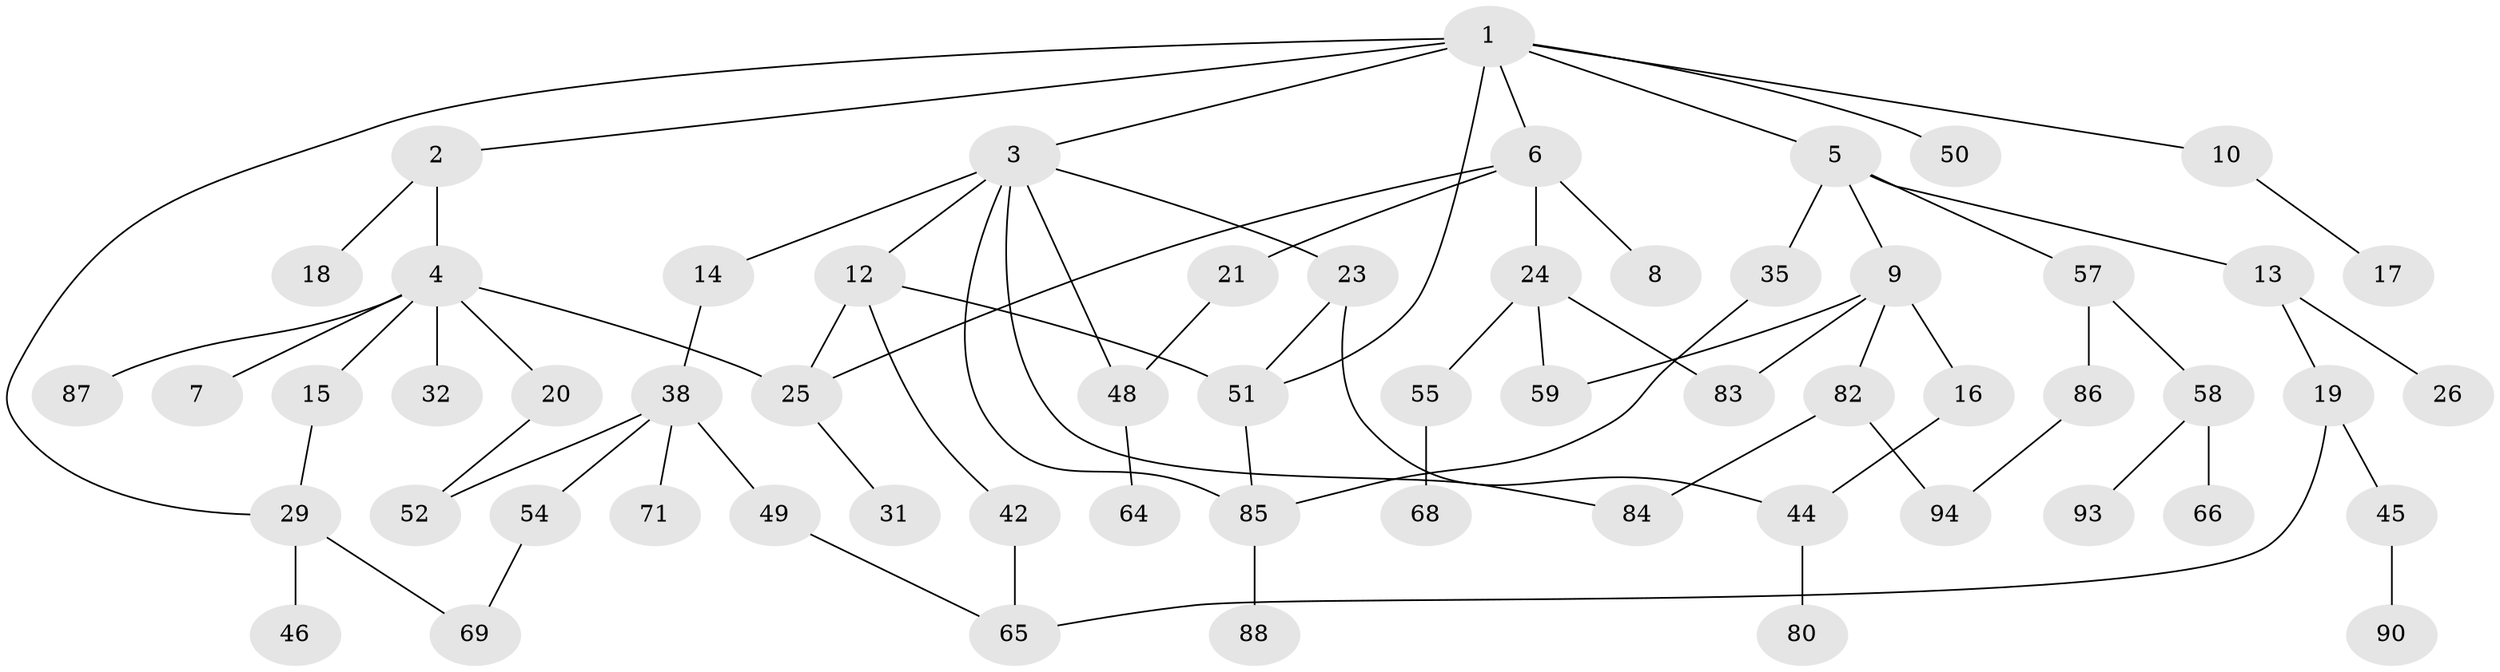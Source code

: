 // Generated by graph-tools (version 1.1) at 2025/51/02/27/25 19:51:39]
// undirected, 60 vertices, 76 edges
graph export_dot {
graph [start="1"]
  node [color=gray90,style=filled];
  1 [super="+27"];
  2 [super="+47"];
  3 [super="+56"];
  4 [super="+28"];
  5 [super="+37"];
  6 [super="+43"];
  7;
  8 [super="+73"];
  9 [super="+11"];
  10;
  12 [super="+34"];
  13 [super="+76"];
  14 [super="+92"];
  15 [super="+22"];
  16 [super="+67"];
  17;
  18 [super="+75"];
  19 [super="+41"];
  20 [super="+81"];
  21;
  23;
  24 [super="+36"];
  25 [super="+33"];
  26 [super="+91"];
  29 [super="+30"];
  31;
  32;
  35 [super="+39"];
  38 [super="+40"];
  42;
  44 [super="+53"];
  45 [super="+74"];
  46;
  48 [super="+60"];
  49;
  50;
  51 [super="+79"];
  52;
  54 [super="+62"];
  55;
  57 [super="+61"];
  58 [super="+63"];
  59 [super="+77"];
  64;
  65 [super="+78"];
  66;
  68 [super="+70"];
  69 [super="+72"];
  71;
  80;
  82 [super="+89"];
  83;
  84;
  85;
  86;
  87;
  88;
  90;
  93;
  94;
  1 -- 2;
  1 -- 3;
  1 -- 5;
  1 -- 6;
  1 -- 10;
  1 -- 50;
  1 -- 51;
  1 -- 29;
  2 -- 4;
  2 -- 18;
  3 -- 12;
  3 -- 14;
  3 -- 23;
  3 -- 85;
  3 -- 48;
  3 -- 84;
  4 -- 7;
  4 -- 15;
  4 -- 20;
  4 -- 32;
  4 -- 25;
  4 -- 87;
  5 -- 9;
  5 -- 13;
  5 -- 35;
  5 -- 57;
  6 -- 8;
  6 -- 21;
  6 -- 24;
  6 -- 25;
  9 -- 16;
  9 -- 82;
  9 -- 83;
  9 -- 59;
  10 -- 17;
  12 -- 51;
  12 -- 25;
  12 -- 42;
  13 -- 19;
  13 -- 26;
  14 -- 38;
  15 -- 29;
  16 -- 44;
  19 -- 65;
  19 -- 45;
  20 -- 52;
  21 -- 48;
  23 -- 51;
  23 -- 44;
  24 -- 59;
  24 -- 83;
  24 -- 55;
  25 -- 31;
  29 -- 46;
  29 -- 69;
  35 -- 85;
  38 -- 49;
  38 -- 52;
  38 -- 54;
  38 -- 71;
  42 -- 65;
  44 -- 80;
  45 -- 90;
  48 -- 64;
  49 -- 65;
  51 -- 85;
  54 -- 69;
  55 -- 68;
  57 -- 58;
  57 -- 86;
  58 -- 93;
  58 -- 66;
  82 -- 84;
  82 -- 94;
  85 -- 88;
  86 -- 94;
}
